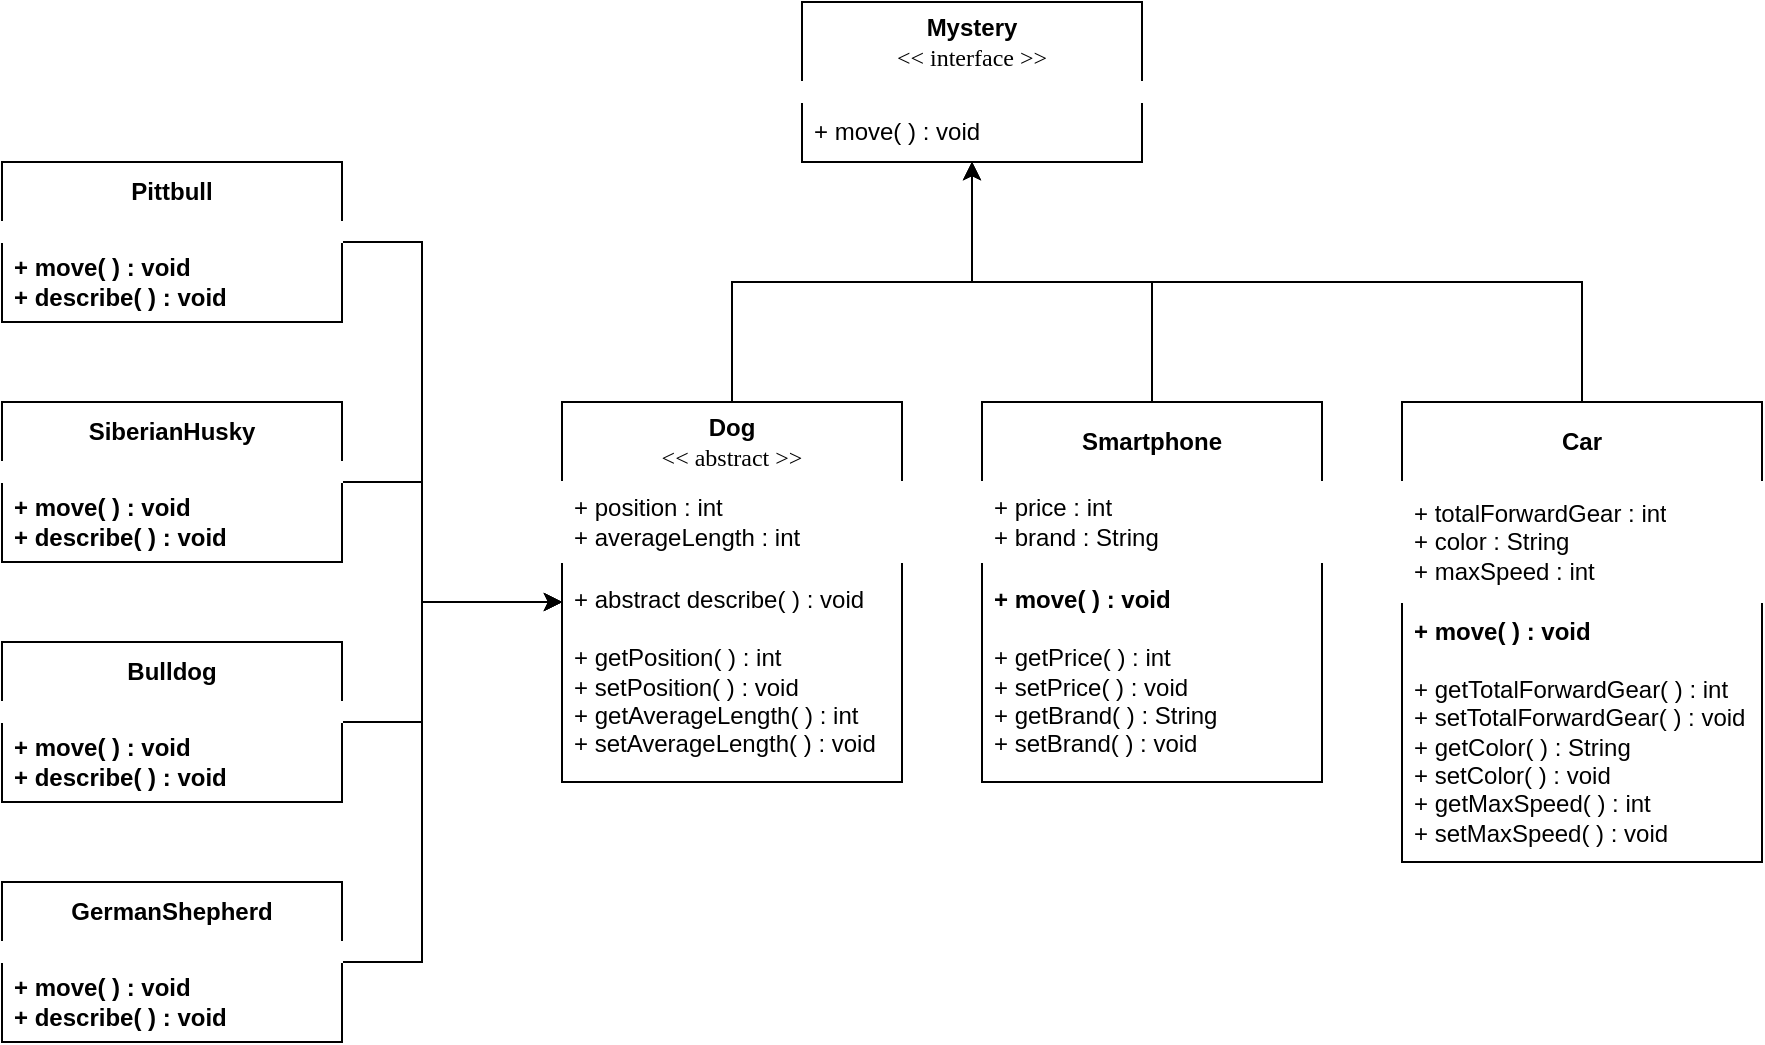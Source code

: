 <mxfile version="24.2.5" type="device">
  <diagram name="Halaman-1" id="WrnUgrzRlpnRBYZr0lQq">
    <mxGraphModel dx="794" dy="559" grid="1" gridSize="10" guides="1" tooltips="1" connect="1" arrows="1" fold="1" page="1" pageScale="1" pageWidth="960" pageHeight="760" math="0" shadow="0">
      <root>
        <mxCell id="0" />
        <mxCell id="1" parent="0" />
        <mxCell id="BjdylfV-y9TQfgdL4LUo-3" style="edgeStyle=orthogonalEdgeStyle;rounded=0;orthogonalLoop=1;jettySize=auto;html=1;" edge="1" parent="1" source="LRcHN5__HN3L925FKqg--2" target="y90Ww6lygDX5tpMKGwTT-1">
          <mxGeometry relative="1" as="geometry" />
        </mxCell>
        <mxCell id="LRcHN5__HN3L925FKqg--2" value="&lt;b&gt;Dog&lt;/b&gt;&lt;div&gt;&lt;font face=&quot;Tahoma&quot;&gt;&amp;lt;&amp;lt; abstract &amp;gt;&amp;gt;&lt;/font&gt;&lt;/div&gt;" style="swimlane;fontStyle=0;childLayout=stackLayout;horizontal=1;startSize=40;horizontalStack=0;resizeParent=1;resizeParentMax=0;resizeLast=0;collapsible=1;marginBottom=0;whiteSpace=wrap;html=1;" parent="1" vertex="1">
          <mxGeometry x="310" y="280" width="170" height="190" as="geometry" />
        </mxCell>
        <mxCell id="LRcHN5__HN3L925FKqg--3" value="+ position : int&lt;div&gt;+ averageLength : int&lt;/div&gt;" style="text;strokeColor=#FFFFFF;fillColor=none;align=left;verticalAlign=middle;spacingLeft=4;spacingRight=4;overflow=hidden;points=[[0,0.5],[1,0.5]];portConstraint=eastwest;rotatable=0;whiteSpace=wrap;html=1;strokeWidth=1;perimeterSpacing=0;" parent="LRcHN5__HN3L925FKqg--2" vertex="1">
          <mxGeometry y="40" width="170" height="40" as="geometry" />
        </mxCell>
        <mxCell id="LRcHN5__HN3L925FKqg--4" value="&lt;div&gt;&lt;span style=&quot;background-color: initial;&quot;&gt;+ abstract describe( ) : void&lt;/span&gt;&lt;br&gt;&lt;/div&gt;&lt;div&gt;&lt;br&gt;&lt;/div&gt;&lt;div&gt;+ getPosition( ) : int&lt;/div&gt;&lt;div&gt;+ setPosition( ) : void&lt;/div&gt;&lt;div&gt;+ getAverageLength( ) : int&lt;/div&gt;&lt;div&gt;+ setAverageLength( ) : void&lt;/div&gt;" style="text;strokeColor=none;fillColor=none;align=left;verticalAlign=middle;spacingLeft=4;spacingRight=4;overflow=hidden;points=[[0,0.5],[1,0.5]];portConstraint=eastwest;rotatable=0;whiteSpace=wrap;html=1;" parent="LRcHN5__HN3L925FKqg--2" vertex="1">
          <mxGeometry y="80" width="170" height="110" as="geometry" />
        </mxCell>
        <mxCell id="BjdylfV-y9TQfgdL4LUo-4" style="edgeStyle=orthogonalEdgeStyle;rounded=0;orthogonalLoop=1;jettySize=auto;html=1;" edge="1" parent="1" source="LRcHN5__HN3L925FKqg--11" target="LRcHN5__HN3L925FKqg--2">
          <mxGeometry relative="1" as="geometry">
            <Array as="points">
              <mxPoint x="240" y="200" />
              <mxPoint x="240" y="380" />
            </Array>
          </mxGeometry>
        </mxCell>
        <mxCell id="LRcHN5__HN3L925FKqg--11" value="&lt;b&gt;Pittbull&lt;/b&gt;" style="swimlane;fontStyle=0;childLayout=stackLayout;horizontal=1;startSize=30;horizontalStack=0;resizeParent=1;resizeParentMax=0;resizeLast=0;collapsible=1;marginBottom=0;whiteSpace=wrap;html=1;" parent="1" vertex="1">
          <mxGeometry x="30" y="160" width="170" height="80" as="geometry" />
        </mxCell>
        <mxCell id="LRcHN5__HN3L925FKqg--12" value="" style="text;strokeColor=#FFFFFF;fillColor=none;align=left;verticalAlign=middle;spacingLeft=4;spacingRight=4;overflow=hidden;points=[[0,0.5],[1,0.5]];portConstraint=eastwest;rotatable=0;whiteSpace=wrap;html=1;strokeWidth=1;" parent="LRcHN5__HN3L925FKqg--11" vertex="1">
          <mxGeometry y="30" width="170" height="10" as="geometry" />
        </mxCell>
        <mxCell id="LRcHN5__HN3L925FKqg--13" value="&lt;div&gt;&lt;b&gt;+ move( ) : void&lt;br&gt;&lt;/b&gt;&lt;/div&gt;&lt;b&gt;+ describe( ) : void&lt;/b&gt;" style="text;strokeColor=none;fillColor=none;align=left;verticalAlign=middle;spacingLeft=4;spacingRight=4;overflow=hidden;points=[[0,0.5],[1,0.5]];portConstraint=eastwest;rotatable=0;whiteSpace=wrap;html=1;" parent="LRcHN5__HN3L925FKqg--11" vertex="1">
          <mxGeometry y="40" width="170" height="40" as="geometry" />
        </mxCell>
        <mxCell id="BjdylfV-y9TQfgdL4LUo-5" style="edgeStyle=orthogonalEdgeStyle;rounded=0;orthogonalLoop=1;jettySize=auto;html=1;" edge="1" parent="1" source="LRcHN5__HN3L925FKqg--15" target="LRcHN5__HN3L925FKqg--2">
          <mxGeometry relative="1" as="geometry">
            <Array as="points">
              <mxPoint x="240" y="320" />
              <mxPoint x="240" y="380" />
            </Array>
          </mxGeometry>
        </mxCell>
        <mxCell id="LRcHN5__HN3L925FKqg--15" value="&lt;b&gt;SiberianHusky&lt;/b&gt;" style="swimlane;fontStyle=0;childLayout=stackLayout;horizontal=1;startSize=30;horizontalStack=0;resizeParent=1;resizeParentMax=0;resizeLast=0;collapsible=1;marginBottom=0;whiteSpace=wrap;html=1;" parent="1" vertex="1">
          <mxGeometry x="30" y="280" width="170" height="80" as="geometry" />
        </mxCell>
        <mxCell id="LRcHN5__HN3L925FKqg--16" value="" style="text;strokeColor=#FFFFFF;fillColor=none;align=left;verticalAlign=middle;spacingLeft=4;spacingRight=4;overflow=hidden;points=[[0,0.5],[1,0.5]];portConstraint=eastwest;rotatable=0;whiteSpace=wrap;html=1;strokeWidth=1;" parent="LRcHN5__HN3L925FKqg--15" vertex="1">
          <mxGeometry y="30" width="170" height="10" as="geometry" />
        </mxCell>
        <mxCell id="LRcHN5__HN3L925FKqg--17" value="&lt;div&gt;&lt;b&gt;+ move( ) : void&lt;br&gt;&lt;/b&gt;&lt;/div&gt;&lt;b&gt;+ describe( ) : void&lt;/b&gt;" style="text;strokeColor=none;fillColor=none;align=left;verticalAlign=middle;spacingLeft=4;spacingRight=4;overflow=hidden;points=[[0,0.5],[1,0.5]];portConstraint=eastwest;rotatable=0;whiteSpace=wrap;html=1;" parent="LRcHN5__HN3L925FKqg--15" vertex="1">
          <mxGeometry y="40" width="170" height="40" as="geometry" />
        </mxCell>
        <mxCell id="BjdylfV-y9TQfgdL4LUo-7" style="edgeStyle=orthogonalEdgeStyle;rounded=0;orthogonalLoop=1;jettySize=auto;html=1;" edge="1" parent="1" source="LRcHN5__HN3L925FKqg--19" target="LRcHN5__HN3L925FKqg--2">
          <mxGeometry relative="1" as="geometry">
            <Array as="points">
              <mxPoint x="240" y="440" />
              <mxPoint x="240" y="380" />
            </Array>
          </mxGeometry>
        </mxCell>
        <mxCell id="LRcHN5__HN3L925FKqg--19" value="&lt;b&gt;Bulldog&lt;/b&gt;" style="swimlane;fontStyle=0;childLayout=stackLayout;horizontal=1;startSize=30;horizontalStack=0;resizeParent=1;resizeParentMax=0;resizeLast=0;collapsible=1;marginBottom=0;whiteSpace=wrap;html=1;" parent="1" vertex="1">
          <mxGeometry x="30" y="400" width="170" height="80" as="geometry" />
        </mxCell>
        <mxCell id="LRcHN5__HN3L925FKqg--20" value="" style="text;strokeColor=#FFFFFF;fillColor=none;align=left;verticalAlign=middle;spacingLeft=4;spacingRight=4;overflow=hidden;points=[[0,0.5],[1,0.5]];portConstraint=eastwest;rotatable=0;whiteSpace=wrap;html=1;strokeWidth=1;perimeterSpacing=0;" parent="LRcHN5__HN3L925FKqg--19" vertex="1">
          <mxGeometry y="30" width="170" height="10" as="geometry" />
        </mxCell>
        <mxCell id="LRcHN5__HN3L925FKqg--21" value="&lt;div&gt;&lt;b&gt;+ move( ) : void&lt;br&gt;&lt;/b&gt;&lt;/div&gt;&lt;b&gt;+ describe( ) : void&lt;/b&gt;" style="text;strokeColor=none;fillColor=none;align=left;verticalAlign=middle;spacingLeft=4;spacingRight=4;overflow=hidden;points=[[0,0.5],[1,0.5]];portConstraint=eastwest;rotatable=0;whiteSpace=wrap;html=1;" parent="LRcHN5__HN3L925FKqg--19" vertex="1">
          <mxGeometry y="40" width="170" height="40" as="geometry" />
        </mxCell>
        <mxCell id="BjdylfV-y9TQfgdL4LUo-6" style="edgeStyle=orthogonalEdgeStyle;rounded=0;orthogonalLoop=1;jettySize=auto;html=1;" edge="1" parent="1" source="LRcHN5__HN3L925FKqg--23" target="LRcHN5__HN3L925FKqg--2">
          <mxGeometry relative="1" as="geometry">
            <Array as="points">
              <mxPoint x="240" y="560" />
              <mxPoint x="240" y="380" />
            </Array>
          </mxGeometry>
        </mxCell>
        <mxCell id="LRcHN5__HN3L925FKqg--23" value="&lt;b&gt;GermanShepherd&lt;/b&gt;" style="swimlane;fontStyle=0;childLayout=stackLayout;horizontal=1;startSize=30;horizontalStack=0;resizeParent=1;resizeParentMax=0;resizeLast=0;collapsible=1;marginBottom=0;whiteSpace=wrap;html=1;" parent="1" vertex="1">
          <mxGeometry x="30" y="520" width="170" height="80" as="geometry" />
        </mxCell>
        <mxCell id="LRcHN5__HN3L925FKqg--24" value="" style="text;strokeColor=#FFFFFF;fillColor=none;align=left;verticalAlign=middle;spacingLeft=4;spacingRight=4;overflow=hidden;points=[[0,0.5],[1,0.5]];portConstraint=eastwest;rotatable=0;whiteSpace=wrap;html=1;strokeWidth=1;perimeterSpacing=0;" parent="LRcHN5__HN3L925FKqg--23" vertex="1">
          <mxGeometry y="30" width="170" height="10" as="geometry" />
        </mxCell>
        <mxCell id="LRcHN5__HN3L925FKqg--25" value="&lt;div&gt;&lt;b&gt;+ move( ) : void&lt;br&gt;&lt;/b&gt;&lt;/div&gt;&lt;b&gt;+ describe( ) : void&lt;/b&gt;" style="text;strokeColor=none;fillColor=none;align=left;verticalAlign=middle;spacingLeft=4;spacingRight=4;overflow=hidden;points=[[0,0.5],[1,0.5]];portConstraint=eastwest;rotatable=0;whiteSpace=wrap;html=1;" parent="LRcHN5__HN3L925FKqg--23" vertex="1">
          <mxGeometry y="40" width="170" height="40" as="geometry" />
        </mxCell>
        <mxCell id="BjdylfV-y9TQfgdL4LUo-2" style="edgeStyle=orthogonalEdgeStyle;rounded=0;orthogonalLoop=1;jettySize=auto;html=1;" edge="1" parent="1" source="LRcHN5__HN3L925FKqg--28" target="y90Ww6lygDX5tpMKGwTT-1">
          <mxGeometry relative="1" as="geometry" />
        </mxCell>
        <mxCell id="LRcHN5__HN3L925FKqg--28" value="&lt;b&gt;Smartphone&lt;/b&gt;" style="swimlane;fontStyle=0;childLayout=stackLayout;horizontal=1;startSize=40;horizontalStack=0;resizeParent=1;resizeParentMax=0;resizeLast=0;collapsible=1;marginBottom=0;whiteSpace=wrap;html=1;" parent="1" vertex="1">
          <mxGeometry x="520" y="280" width="170" height="190" as="geometry" />
        </mxCell>
        <mxCell id="LRcHN5__HN3L925FKqg--29" value="+ price : int&lt;div&gt;+ brand : String&lt;/div&gt;" style="text;strokeColor=#FFFFFF;fillColor=none;align=left;verticalAlign=middle;spacingLeft=4;spacingRight=4;overflow=hidden;points=[[0,0.5],[1,0.5]];portConstraint=eastwest;rotatable=0;whiteSpace=wrap;html=1;strokeWidth=1;perimeterSpacing=0;" parent="LRcHN5__HN3L925FKqg--28" vertex="1">
          <mxGeometry y="40" width="170" height="40" as="geometry" />
        </mxCell>
        <mxCell id="LRcHN5__HN3L925FKqg--30" value="&lt;div&gt;&lt;b&gt;+ move( ) : void&lt;/b&gt;&lt;br&gt;&lt;/div&gt;&lt;div&gt;&lt;br&gt;&lt;/div&gt;&lt;div&gt;+ getPrice( ) : int&lt;/div&gt;&lt;div&gt;+ setPrice( ) : void&lt;/div&gt;&lt;div&gt;+ getBrand( ) : String&lt;/div&gt;&lt;div&gt;+ setBrand( ) : void&lt;/div&gt;" style="text;strokeColor=none;fillColor=none;align=left;verticalAlign=middle;spacingLeft=4;spacingRight=4;overflow=hidden;points=[[0,0.5],[1,0.5]];portConstraint=eastwest;rotatable=0;whiteSpace=wrap;html=1;" parent="LRcHN5__HN3L925FKqg--28" vertex="1">
          <mxGeometry y="80" width="170" height="110" as="geometry" />
        </mxCell>
        <mxCell id="BjdylfV-y9TQfgdL4LUo-1" style="edgeStyle=orthogonalEdgeStyle;rounded=0;orthogonalLoop=1;jettySize=auto;html=1;" edge="1" parent="1" source="LRcHN5__HN3L925FKqg--31" target="y90Ww6lygDX5tpMKGwTT-1">
          <mxGeometry relative="1" as="geometry">
            <Array as="points">
              <mxPoint x="820" y="220" />
              <mxPoint x="515" y="220" />
            </Array>
          </mxGeometry>
        </mxCell>
        <mxCell id="LRcHN5__HN3L925FKqg--31" value="&lt;b&gt;Car&lt;/b&gt;" style="swimlane;fontStyle=0;childLayout=stackLayout;horizontal=1;startSize=40;horizontalStack=0;resizeParent=1;resizeParentMax=0;resizeLast=0;collapsible=1;marginBottom=0;whiteSpace=wrap;html=1;" parent="1" vertex="1">
          <mxGeometry x="730" y="280" width="180" height="230" as="geometry" />
        </mxCell>
        <mxCell id="LRcHN5__HN3L925FKqg--32" value="&lt;span style=&quot;text-wrap: nowrap;&quot;&gt;+ totalForwardGear : int&lt;/span&gt;&lt;br style=&quot;padding: 0px; margin: 0px; text-wrap: nowrap;&quot;&gt;&lt;span style=&quot;text-wrap: nowrap;&quot;&gt;+ color : String&lt;/span&gt;&lt;br style=&quot;padding: 0px; margin: 0px; text-wrap: nowrap;&quot;&gt;&lt;span style=&quot;text-wrap: nowrap;&quot;&gt;+ maxSpeed : int&lt;/span&gt;" style="text;strokeColor=#FFFFFF;fillColor=none;align=left;verticalAlign=middle;spacingLeft=4;spacingRight=4;overflow=hidden;points=[[0,0.5],[1,0.5]];portConstraint=eastwest;rotatable=0;whiteSpace=wrap;html=1;strokeWidth=1;perimeterSpacing=0;" parent="LRcHN5__HN3L925FKqg--31" vertex="1">
          <mxGeometry y="40" width="180" height="60" as="geometry" />
        </mxCell>
        <mxCell id="LRcHN5__HN3L925FKqg--33" value="&lt;div&gt;&lt;b&gt;+ move( ) : void&lt;/b&gt;&lt;br&gt;&lt;/div&gt;&lt;div&gt;&lt;br&gt;&lt;/div&gt;&lt;div&gt;+ getTotalForwardGear( ) : int&lt;/div&gt;&lt;div&gt;+ setTotalForwardGear( ) : void&lt;/div&gt;&lt;div&gt;+ getColor( ) : String&lt;/div&gt;&lt;div&gt;+ setColor( ) : void&lt;/div&gt;&lt;div&gt;+ getMaxSpeed( ) : int&lt;/div&gt;&lt;div&gt;+ setMaxSpeed( ) : void&lt;/div&gt;" style="text;strokeColor=none;fillColor=none;align=left;verticalAlign=middle;spacingLeft=4;spacingRight=4;overflow=hidden;points=[[0,0.5],[1,0.5]];portConstraint=eastwest;rotatable=0;whiteSpace=wrap;html=1;" parent="LRcHN5__HN3L925FKqg--31" vertex="1">
          <mxGeometry y="100" width="180" height="130" as="geometry" />
        </mxCell>
        <mxCell id="y90Ww6lygDX5tpMKGwTT-1" value="&lt;b&gt;Mystery&lt;/b&gt;&lt;div&gt;&lt;font face=&quot;Tahoma&quot;&gt;&amp;lt;&amp;lt; interface &amp;gt;&amp;gt;&lt;/font&gt;&lt;/div&gt;" style="swimlane;fontStyle=0;childLayout=stackLayout;horizontal=1;startSize=40;horizontalStack=0;resizeParent=1;resizeParentMax=0;resizeLast=0;collapsible=1;marginBottom=0;whiteSpace=wrap;html=1;" parent="1" vertex="1">
          <mxGeometry x="430" y="80" width="170" height="80" as="geometry" />
        </mxCell>
        <mxCell id="y90Ww6lygDX5tpMKGwTT-2" value="" style="text;strokeColor=#FFFFFF;fillColor=none;align=left;verticalAlign=middle;spacingLeft=4;spacingRight=4;overflow=hidden;points=[[0,0.5],[1,0.5]];portConstraint=eastwest;rotatable=0;whiteSpace=wrap;html=1;strokeWidth=1;" parent="y90Ww6lygDX5tpMKGwTT-1" vertex="1">
          <mxGeometry y="40" width="170" height="10" as="geometry" />
        </mxCell>
        <mxCell id="y90Ww6lygDX5tpMKGwTT-3" value="&lt;div&gt;+ move( ) : void&lt;/div&gt;" style="text;strokeColor=none;fillColor=none;align=left;verticalAlign=middle;spacingLeft=4;spacingRight=4;overflow=hidden;points=[[0,0.5],[1,0.5]];portConstraint=eastwest;rotatable=0;whiteSpace=wrap;html=1;" parent="y90Ww6lygDX5tpMKGwTT-1" vertex="1">
          <mxGeometry y="50" width="170" height="30" as="geometry" />
        </mxCell>
      </root>
    </mxGraphModel>
  </diagram>
</mxfile>
